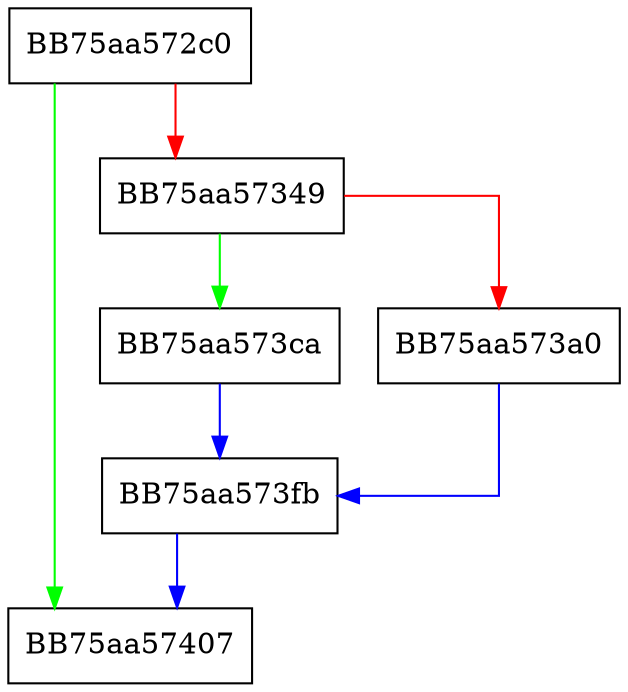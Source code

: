 digraph UnpackLayer0 {
  node [shape="box"];
  graph [splines=ortho];
  BB75aa572c0 -> BB75aa57407 [color="green"];
  BB75aa572c0 -> BB75aa57349 [color="red"];
  BB75aa57349 -> BB75aa573ca [color="green"];
  BB75aa57349 -> BB75aa573a0 [color="red"];
  BB75aa573a0 -> BB75aa573fb [color="blue"];
  BB75aa573ca -> BB75aa573fb [color="blue"];
  BB75aa573fb -> BB75aa57407 [color="blue"];
}